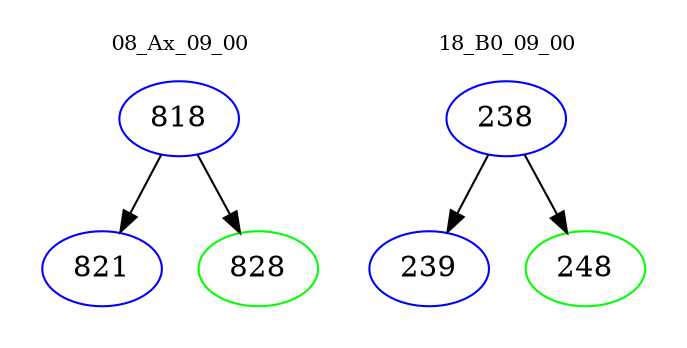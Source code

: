digraph{
subgraph cluster_0 {
color = white
label = "08_Ax_09_00";
fontsize=10;
T0_818 [label="818", color="blue"]
T0_818 -> T0_821 [color="black"]
T0_821 [label="821", color="blue"]
T0_818 -> T0_828 [color="black"]
T0_828 [label="828", color="green"]
}
subgraph cluster_1 {
color = white
label = "18_B0_09_00";
fontsize=10;
T1_238 [label="238", color="blue"]
T1_238 -> T1_239 [color="black"]
T1_239 [label="239", color="blue"]
T1_238 -> T1_248 [color="black"]
T1_248 [label="248", color="green"]
}
}
